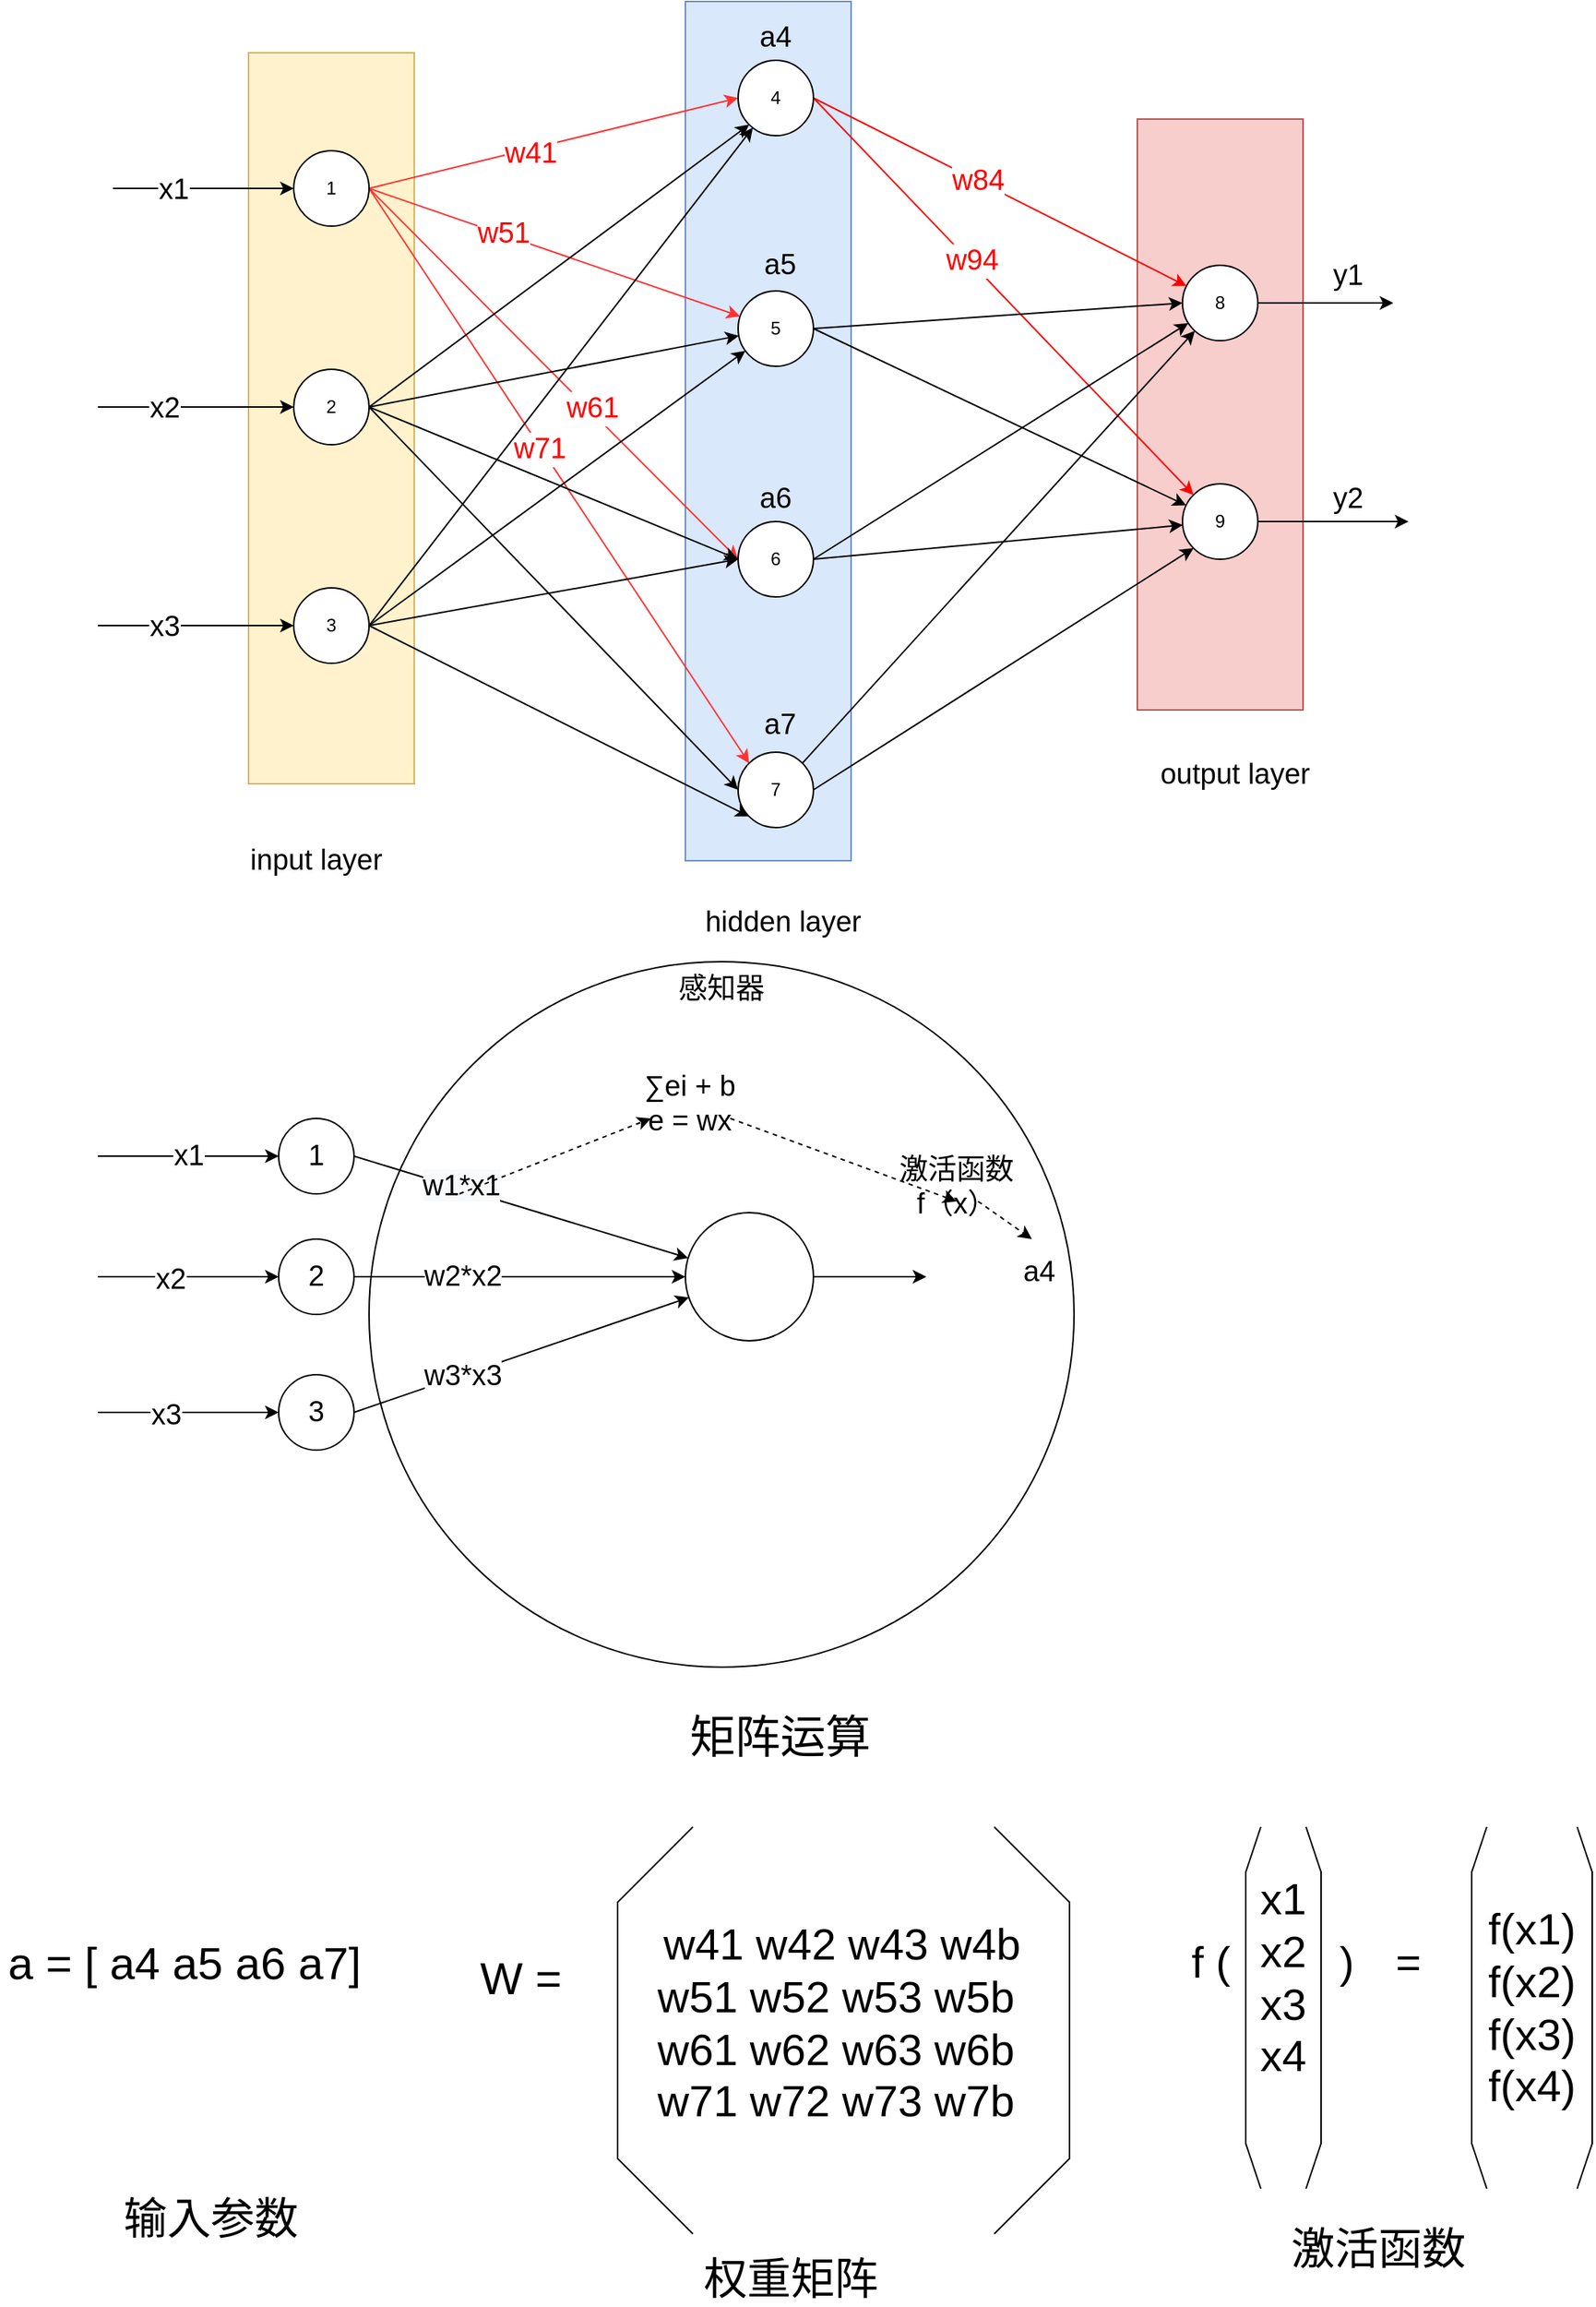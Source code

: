 <mxfile version="11.2.4" type="github" pages="1"><diagram id="6e1H5yw4BZ5C3E8LEhjU" name="第 1 页"><mxGraphModel dx="2249" dy="796" grid="1" gridSize="10" guides="1" tooltips="1" connect="1" arrows="1" fold="1" page="1" pageScale="1" pageWidth="827" pageHeight="1169" math="0" shadow="0"><root><mxCell id="0"/><mxCell id="1" parent="0"/><mxCell id="CEEAkWPsTN2MYeZRt6l1-1" value="x1" style="edgeStyle=none;rounded=0;orthogonalLoop=1;jettySize=auto;html=1;exitX=0;exitY=0.5;exitDx=0;exitDy=0;strokeColor=#000000;fontSize=19;fontColor=#000000;entryX=0;entryY=0.5;entryDx=0;entryDy=0;" edge="1" parent="1" target="CEEAkWPsTN2MYeZRt6l1-60"><mxGeometry relative="1" as="geometry"><mxPoint x="-40" y="805" as="sourcePoint"/></mxGeometry></mxCell><mxCell id="CEEAkWPsTN2MYeZRt6l1-2" value="感知器" style="ellipse;whiteSpace=wrap;html=1;aspect=fixed;fontSize=19;fontColor=#000000;verticalAlign=top;" vertex="1" parent="1"><mxGeometry x="140" y="676" width="468" height="468" as="geometry"/></mxCell><mxCell id="CEEAkWPsTN2MYeZRt6l1-3" value="" style="rounded=0;whiteSpace=wrap;html=1;fillColor=#f8cecc;strokeColor=#b85450;" vertex="1" parent="1"><mxGeometry x="650" y="117" width="110" height="392" as="geometry"/></mxCell><mxCell id="CEEAkWPsTN2MYeZRt6l1-4" value="" style="rounded=0;whiteSpace=wrap;html=1;fillColor=#dae8fc;strokeColor=#6c8ebf;" vertex="1" parent="1"><mxGeometry x="350" y="39" width="110" height="570" as="geometry"/></mxCell><mxCell id="CEEAkWPsTN2MYeZRt6l1-5" value="" style="rounded=0;whiteSpace=wrap;html=1;fillColor=#fff2cc;strokeColor=#d6b656;" vertex="1" parent="1"><mxGeometry x="60" y="73" width="110" height="485" as="geometry"/></mxCell><mxCell id="CEEAkWPsTN2MYeZRt6l1-6" style="rounded=0;orthogonalLoop=1;jettySize=auto;html=1;exitX=1;exitY=0.5;exitDx=0;exitDy=0;entryX=0;entryY=0.5;entryDx=0;entryDy=0;strokeColor=#FF3333;fontColor=#FF0000;" edge="1" parent="1" source="CEEAkWPsTN2MYeZRt6l1-14" target="CEEAkWPsTN2MYeZRt6l1-29"><mxGeometry relative="1" as="geometry"/></mxCell><mxCell id="CEEAkWPsTN2MYeZRt6l1-7" value="w41" style="text;html=1;resizable=0;points=[];align=center;verticalAlign=middle;labelBackgroundColor=#ffffff;fontSize=19;fontColor=#FF0000;" vertex="1" connectable="0" parent="CEEAkWPsTN2MYeZRt6l1-6"><mxGeometry x="-0.13" y="-3" relative="1" as="geometry"><mxPoint as="offset"/></mxGeometry></mxCell><mxCell id="CEEAkWPsTN2MYeZRt6l1-8" style="edgeStyle=none;rounded=0;orthogonalLoop=1;jettySize=auto;html=1;exitX=1;exitY=0.5;exitDx=0;exitDy=0;strokeColor=#FF3333;fontColor=#FF0000;" edge="1" parent="1" source="CEEAkWPsTN2MYeZRt6l1-14" target="CEEAkWPsTN2MYeZRt6l1-32"><mxGeometry relative="1" as="geometry"/></mxCell><mxCell id="CEEAkWPsTN2MYeZRt6l1-9" value="&lt;font color=&quot;#ff0000&quot;&gt;w51&lt;/font&gt;" style="text;html=1;resizable=0;points=[];align=center;verticalAlign=middle;labelBackgroundColor=#ffffff;fontSize=19;" vertex="1" connectable="0" parent="CEEAkWPsTN2MYeZRt6l1-8"><mxGeometry x="-0.285" y="1" relative="1" as="geometry"><mxPoint as="offset"/></mxGeometry></mxCell><mxCell id="CEEAkWPsTN2MYeZRt6l1-10" style="edgeStyle=none;rounded=0;orthogonalLoop=1;jettySize=auto;html=1;exitX=1;exitY=0.5;exitDx=0;exitDy=0;entryX=0;entryY=0.5;entryDx=0;entryDy=0;strokeColor=#FF3333;fontColor=#FF0000;" edge="1" parent="1" source="CEEAkWPsTN2MYeZRt6l1-14" target="CEEAkWPsTN2MYeZRt6l1-35"><mxGeometry relative="1" as="geometry"/></mxCell><mxCell id="CEEAkWPsTN2MYeZRt6l1-11" value="&lt;font color=&quot;#ff0000&quot;&gt;w61&lt;/font&gt;" style="text;html=1;resizable=0;points=[];align=center;verticalAlign=middle;labelBackgroundColor=#ffffff;fontSize=19;" vertex="1" connectable="0" parent="CEEAkWPsTN2MYeZRt6l1-10"><mxGeometry x="0.202" y="1" relative="1" as="geometry"><mxPoint y="-1" as="offset"/></mxGeometry></mxCell><mxCell id="CEEAkWPsTN2MYeZRt6l1-12" style="edgeStyle=none;rounded=0;orthogonalLoop=1;jettySize=auto;html=1;exitX=1;exitY=0.5;exitDx=0;exitDy=0;entryX=0;entryY=0;entryDx=0;entryDy=0;strokeColor=#FF3333;fontColor=#FF0000;" edge="1" parent="1" source="CEEAkWPsTN2MYeZRt6l1-14" target="CEEAkWPsTN2MYeZRt6l1-38"><mxGeometry relative="1" as="geometry"/></mxCell><mxCell id="CEEAkWPsTN2MYeZRt6l1-13" value="&lt;font color=&quot;#ff0000&quot;&gt;w71&lt;/font&gt;" style="text;html=1;resizable=0;points=[];align=center;verticalAlign=middle;labelBackgroundColor=#ffffff;fontSize=19;" vertex="1" connectable="0" parent="CEEAkWPsTN2MYeZRt6l1-12"><mxGeometry x="-0.096" y="-1" relative="1" as="geometry"><mxPoint as="offset"/></mxGeometry></mxCell><mxCell id="CEEAkWPsTN2MYeZRt6l1-14" value="1" style="ellipse;whiteSpace=wrap;html=1;aspect=fixed;" vertex="1" parent="1"><mxGeometry x="90" y="138" width="50" height="50" as="geometry"/></mxCell><mxCell id="CEEAkWPsTN2MYeZRt6l1-15" style="edgeStyle=none;rounded=0;orthogonalLoop=1;jettySize=auto;html=1;exitX=1;exitY=0.5;exitDx=0;exitDy=0;entryX=0;entryY=1;entryDx=0;entryDy=0;" edge="1" parent="1" source="CEEAkWPsTN2MYeZRt6l1-19" target="CEEAkWPsTN2MYeZRt6l1-29"><mxGeometry relative="1" as="geometry"/></mxCell><mxCell id="CEEAkWPsTN2MYeZRt6l1-16" style="edgeStyle=none;rounded=0;orthogonalLoop=1;jettySize=auto;html=1;exitX=1;exitY=0.5;exitDx=0;exitDy=0;" edge="1" parent="1" source="CEEAkWPsTN2MYeZRt6l1-19" target="CEEAkWPsTN2MYeZRt6l1-32"><mxGeometry relative="1" as="geometry"/></mxCell><mxCell id="CEEAkWPsTN2MYeZRt6l1-17" style="edgeStyle=none;rounded=0;orthogonalLoop=1;jettySize=auto;html=1;exitX=1;exitY=0.5;exitDx=0;exitDy=0;entryX=0;entryY=0.5;entryDx=0;entryDy=0;" edge="1" parent="1" source="CEEAkWPsTN2MYeZRt6l1-19" target="CEEAkWPsTN2MYeZRt6l1-35"><mxGeometry relative="1" as="geometry"/></mxCell><mxCell id="CEEAkWPsTN2MYeZRt6l1-18" style="edgeStyle=none;rounded=0;orthogonalLoop=1;jettySize=auto;html=1;exitX=1;exitY=0.5;exitDx=0;exitDy=0;entryX=0;entryY=0.5;entryDx=0;entryDy=0;" edge="1" parent="1" source="CEEAkWPsTN2MYeZRt6l1-19" target="CEEAkWPsTN2MYeZRt6l1-38"><mxGeometry relative="1" as="geometry"/></mxCell><mxCell id="CEEAkWPsTN2MYeZRt6l1-19" value="2" style="ellipse;whiteSpace=wrap;html=1;aspect=fixed;" vertex="1" parent="1"><mxGeometry x="90" y="283" width="50" height="50" as="geometry"/></mxCell><mxCell id="CEEAkWPsTN2MYeZRt6l1-20" style="edgeStyle=none;rounded=0;orthogonalLoop=1;jettySize=auto;html=1;exitX=1;exitY=0.5;exitDx=0;exitDy=0;" edge="1" parent="1" source="CEEAkWPsTN2MYeZRt6l1-24" target="CEEAkWPsTN2MYeZRt6l1-29"><mxGeometry relative="1" as="geometry"/></mxCell><mxCell id="CEEAkWPsTN2MYeZRt6l1-21" style="edgeStyle=none;rounded=0;orthogonalLoop=1;jettySize=auto;html=1;exitX=1;exitY=0.5;exitDx=0;exitDy=0;" edge="1" parent="1" source="CEEAkWPsTN2MYeZRt6l1-24" target="CEEAkWPsTN2MYeZRt6l1-32"><mxGeometry relative="1" as="geometry"/></mxCell><mxCell id="CEEAkWPsTN2MYeZRt6l1-22" style="edgeStyle=none;rounded=0;orthogonalLoop=1;jettySize=auto;html=1;exitX=1;exitY=0.5;exitDx=0;exitDy=0;entryX=0;entryY=0.5;entryDx=0;entryDy=0;" edge="1" parent="1" source="CEEAkWPsTN2MYeZRt6l1-24" target="CEEAkWPsTN2MYeZRt6l1-35"><mxGeometry relative="1" as="geometry"/></mxCell><mxCell id="CEEAkWPsTN2MYeZRt6l1-23" style="edgeStyle=none;rounded=0;orthogonalLoop=1;jettySize=auto;html=1;exitX=1;exitY=0.5;exitDx=0;exitDy=0;entryX=0;entryY=1;entryDx=0;entryDy=0;" edge="1" parent="1" source="CEEAkWPsTN2MYeZRt6l1-24" target="CEEAkWPsTN2MYeZRt6l1-38"><mxGeometry relative="1" as="geometry"/></mxCell><mxCell id="CEEAkWPsTN2MYeZRt6l1-24" value="3" style="ellipse;whiteSpace=wrap;html=1;aspect=fixed;" vertex="1" parent="1"><mxGeometry x="90" y="428" width="50" height="50" as="geometry"/></mxCell><mxCell id="CEEAkWPsTN2MYeZRt6l1-25" style="edgeStyle=none;rounded=0;orthogonalLoop=1;jettySize=auto;html=1;exitX=1;exitY=0.5;exitDx=0;exitDy=0;fontColor=#FF0000;strokeColor=#FF0000;" edge="1" parent="1" source="CEEAkWPsTN2MYeZRt6l1-29" target="CEEAkWPsTN2MYeZRt6l1-39"><mxGeometry relative="1" as="geometry"/></mxCell><mxCell id="CEEAkWPsTN2MYeZRt6l1-26" value="&lt;font color=&quot;#ff0000&quot;&gt;w84&lt;/font&gt;" style="text;html=1;resizable=0;points=[];align=center;verticalAlign=middle;labelBackgroundColor=#ffffff;fontSize=19;fontColor=#000000;" vertex="1" connectable="0" parent="CEEAkWPsTN2MYeZRt6l1-25"><mxGeometry x="-0.125" relative="1" as="geometry"><mxPoint as="offset"/></mxGeometry></mxCell><mxCell id="CEEAkWPsTN2MYeZRt6l1-27" style="edgeStyle=none;rounded=0;orthogonalLoop=1;jettySize=auto;html=1;exitX=1;exitY=0.5;exitDx=0;exitDy=0;entryX=0;entryY=0;entryDx=0;entryDy=0;strokeColor=#FF0000;" edge="1" parent="1" source="CEEAkWPsTN2MYeZRt6l1-29" target="CEEAkWPsTN2MYeZRt6l1-41"><mxGeometry relative="1" as="geometry"/></mxCell><mxCell id="CEEAkWPsTN2MYeZRt6l1-28" value="w94" style="text;html=1;resizable=0;points=[];align=center;verticalAlign=middle;labelBackgroundColor=#ffffff;fontSize=19;fontColor=#FF0000;" vertex="1" connectable="0" parent="CEEAkWPsTN2MYeZRt6l1-27"><mxGeometry x="-0.177" y="1" relative="1" as="geometry"><mxPoint as="offset"/></mxGeometry></mxCell><mxCell id="CEEAkWPsTN2MYeZRt6l1-29" value="4" style="ellipse;whiteSpace=wrap;html=1;aspect=fixed;" vertex="1" parent="1"><mxGeometry x="385" y="78" width="50" height="50" as="geometry"/></mxCell><mxCell id="CEEAkWPsTN2MYeZRt6l1-30" style="edgeStyle=none;rounded=0;orthogonalLoop=1;jettySize=auto;html=1;exitX=1;exitY=0.5;exitDx=0;exitDy=0;entryX=0;entryY=0.5;entryDx=0;entryDy=0;" edge="1" parent="1" source="CEEAkWPsTN2MYeZRt6l1-32" target="CEEAkWPsTN2MYeZRt6l1-39"><mxGeometry relative="1" as="geometry"/></mxCell><mxCell id="CEEAkWPsTN2MYeZRt6l1-31" style="edgeStyle=none;rounded=0;orthogonalLoop=1;jettySize=auto;html=1;exitX=1;exitY=0.5;exitDx=0;exitDy=0;" edge="1" parent="1" source="CEEAkWPsTN2MYeZRt6l1-32" target="CEEAkWPsTN2MYeZRt6l1-41"><mxGeometry relative="1" as="geometry"/></mxCell><mxCell id="CEEAkWPsTN2MYeZRt6l1-32" value="5" style="ellipse;whiteSpace=wrap;html=1;aspect=fixed;" vertex="1" parent="1"><mxGeometry x="385" y="231" width="50" height="50" as="geometry"/></mxCell><mxCell id="CEEAkWPsTN2MYeZRt6l1-33" style="edgeStyle=none;rounded=0;orthogonalLoop=1;jettySize=auto;html=1;exitX=1;exitY=0.5;exitDx=0;exitDy=0;" edge="1" parent="1" source="CEEAkWPsTN2MYeZRt6l1-35" target="CEEAkWPsTN2MYeZRt6l1-39"><mxGeometry relative="1" as="geometry"/></mxCell><mxCell id="CEEAkWPsTN2MYeZRt6l1-34" style="edgeStyle=none;rounded=0;orthogonalLoop=1;jettySize=auto;html=1;exitX=1;exitY=0.5;exitDx=0;exitDy=0;" edge="1" parent="1" source="CEEAkWPsTN2MYeZRt6l1-35" target="CEEAkWPsTN2MYeZRt6l1-41"><mxGeometry relative="1" as="geometry"/></mxCell><mxCell id="CEEAkWPsTN2MYeZRt6l1-35" value="6" style="ellipse;whiteSpace=wrap;html=1;aspect=fixed;" vertex="1" parent="1"><mxGeometry x="385" y="384" width="50" height="50" as="geometry"/></mxCell><mxCell id="CEEAkWPsTN2MYeZRt6l1-36" style="edgeStyle=none;rounded=0;orthogonalLoop=1;jettySize=auto;html=1;exitX=1;exitY=0;exitDx=0;exitDy=0;" edge="1" parent="1" source="CEEAkWPsTN2MYeZRt6l1-38" target="CEEAkWPsTN2MYeZRt6l1-39"><mxGeometry relative="1" as="geometry"/></mxCell><mxCell id="CEEAkWPsTN2MYeZRt6l1-37" style="edgeStyle=none;rounded=0;orthogonalLoop=1;jettySize=auto;html=1;exitX=1;exitY=0.5;exitDx=0;exitDy=0;entryX=0;entryY=1;entryDx=0;entryDy=0;" edge="1" parent="1" source="CEEAkWPsTN2MYeZRt6l1-38" target="CEEAkWPsTN2MYeZRt6l1-41"><mxGeometry relative="1" as="geometry"/></mxCell><mxCell id="CEEAkWPsTN2MYeZRt6l1-38" value="7" style="ellipse;whiteSpace=wrap;html=1;aspect=fixed;" vertex="1" parent="1"><mxGeometry x="385" y="537" width="50" height="50" as="geometry"/></mxCell><mxCell id="CEEAkWPsTN2MYeZRt6l1-39" value="8" style="ellipse;whiteSpace=wrap;html=1;aspect=fixed;" vertex="1" parent="1"><mxGeometry x="680" y="214" width="50" height="50" as="geometry"/></mxCell><mxCell id="CEEAkWPsTN2MYeZRt6l1-40" style="edgeStyle=none;rounded=0;orthogonalLoop=1;jettySize=auto;html=1;exitX=1;exitY=0.5;exitDx=0;exitDy=0;strokeColor=#000000;fontSize=19;fontColor=#FF0000;" edge="1" parent="1" source="CEEAkWPsTN2MYeZRt6l1-41"><mxGeometry relative="1" as="geometry"><mxPoint x="830" y="384" as="targetPoint"/></mxGeometry></mxCell><mxCell id="CEEAkWPsTN2MYeZRt6l1-41" value="9" style="ellipse;whiteSpace=wrap;html=1;aspect=fixed;" vertex="1" parent="1"><mxGeometry x="680" y="359" width="50" height="50" as="geometry"/></mxCell><mxCell id="CEEAkWPsTN2MYeZRt6l1-42" value="input layer" style="text;html=1;strokeColor=none;fillColor=none;align=center;verticalAlign=middle;whiteSpace=wrap;rounded=0;fontSize=19;" vertex="1" parent="1"><mxGeometry x="60" y="599" width="90" height="20" as="geometry"/></mxCell><mxCell id="CEEAkWPsTN2MYeZRt6l1-43" value="hidden layer" style="text;html=1;strokeColor=none;fillColor=none;align=center;verticalAlign=middle;whiteSpace=wrap;rounded=0;fontSize=19;" vertex="1" parent="1"><mxGeometry x="360" y="640" width="110" height="20" as="geometry"/></mxCell><mxCell id="CEEAkWPsTN2MYeZRt6l1-44" value="output layer" style="text;html=1;strokeColor=none;fillColor=none;align=center;verticalAlign=middle;whiteSpace=wrap;rounded=0;fontSize=19;" vertex="1" parent="1"><mxGeometry x="660" y="542" width="110" height="20" as="geometry"/></mxCell><mxCell id="CEEAkWPsTN2MYeZRt6l1-45" value="" style="endArrow=classic;html=1;fontSize=19;entryX=0;entryY=0.5;entryDx=0;entryDy=0;" edge="1" parent="1" target="CEEAkWPsTN2MYeZRt6l1-14"><mxGeometry width="50" height="50" relative="1" as="geometry"><mxPoint x="-30" y="163" as="sourcePoint"/><mxPoint x="110" y="690" as="targetPoint"/></mxGeometry></mxCell><mxCell id="CEEAkWPsTN2MYeZRt6l1-46" value="x1" style="text;html=1;resizable=0;points=[];align=center;verticalAlign=middle;labelBackgroundColor=#ffffff;fontSize=19;" vertex="1" connectable="0" parent="CEEAkWPsTN2MYeZRt6l1-45"><mxGeometry x="-0.332" y="-1" relative="1" as="geometry"><mxPoint as="offset"/></mxGeometry></mxCell><mxCell id="CEEAkWPsTN2MYeZRt6l1-47" value="" style="endArrow=classic;html=1;fontSize=19;entryX=0;entryY=0.5;entryDx=0;entryDy=0;" edge="1" parent="1" target="CEEAkWPsTN2MYeZRt6l1-19"><mxGeometry width="50" height="50" relative="1" as="geometry"><mxPoint x="-40" y="308" as="sourcePoint"/><mxPoint x="90" y="320" as="targetPoint"/></mxGeometry></mxCell><mxCell id="CEEAkWPsTN2MYeZRt6l1-48" value="x2" style="text;html=1;resizable=0;points=[];align=center;verticalAlign=middle;labelBackgroundColor=#ffffff;fontSize=19;" vertex="1" connectable="0" parent="CEEAkWPsTN2MYeZRt6l1-47"><mxGeometry x="-0.332" y="-1" relative="1" as="geometry"><mxPoint as="offset"/></mxGeometry></mxCell><mxCell id="CEEAkWPsTN2MYeZRt6l1-49" value="" style="endArrow=classic;html=1;fontSize=19;entryX=0;entryY=0.5;entryDx=0;entryDy=0;" edge="1" parent="1" target="CEEAkWPsTN2MYeZRt6l1-24"><mxGeometry width="50" height="50" relative="1" as="geometry"><mxPoint x="-40" y="453" as="sourcePoint"/><mxPoint x="80" y="440" as="targetPoint"/></mxGeometry></mxCell><mxCell id="CEEAkWPsTN2MYeZRt6l1-50" value="x3" style="text;html=1;resizable=0;points=[];align=center;verticalAlign=middle;labelBackgroundColor=#ffffff;fontSize=19;" vertex="1" connectable="0" parent="CEEAkWPsTN2MYeZRt6l1-49"><mxGeometry x="-0.332" y="-1" relative="1" as="geometry"><mxPoint as="offset"/></mxGeometry></mxCell><mxCell id="CEEAkWPsTN2MYeZRt6l1-51" value="a4" style="text;html=1;strokeColor=none;fillColor=none;align=center;verticalAlign=middle;whiteSpace=wrap;rounded=0;fontSize=19;fontColor=#000000;" vertex="1" parent="1"><mxGeometry x="390" y="53" width="40" height="20" as="geometry"/></mxCell><mxCell id="CEEAkWPsTN2MYeZRt6l1-52" value="a6" style="text;html=1;strokeColor=none;fillColor=none;align=center;verticalAlign=middle;whiteSpace=wrap;rounded=0;fontSize=19;fontColor=#000000;" vertex="1" parent="1"><mxGeometry x="390" y="359" width="40" height="20" as="geometry"/></mxCell><mxCell id="CEEAkWPsTN2MYeZRt6l1-53" value="a5" style="text;html=1;strokeColor=none;fillColor=none;align=center;verticalAlign=middle;whiteSpace=wrap;rounded=0;fontSize=19;fontColor=#000000;" vertex="1" parent="1"><mxGeometry x="393" y="204" width="40" height="20" as="geometry"/></mxCell><mxCell id="CEEAkWPsTN2MYeZRt6l1-54" value="a7" style="text;html=1;strokeColor=none;fillColor=none;align=center;verticalAlign=middle;whiteSpace=wrap;rounded=0;fontSize=19;fontColor=#000000;" vertex="1" parent="1"><mxGeometry x="393" y="509" width="40" height="20" as="geometry"/></mxCell><mxCell id="CEEAkWPsTN2MYeZRt6l1-55" value="" style="endArrow=classic;html=1;strokeColor=#000000;fontSize=19;fontColor=#FF0000;exitX=1;exitY=0.5;exitDx=0;exitDy=0;" edge="1" parent="1" source="CEEAkWPsTN2MYeZRt6l1-39"><mxGeometry width="50" height="50" relative="1" as="geometry"><mxPoint x="770" y="270" as="sourcePoint"/><mxPoint x="820" y="239" as="targetPoint"/></mxGeometry></mxCell><mxCell id="CEEAkWPsTN2MYeZRt6l1-56" value="y1" style="text;html=1;strokeColor=none;fillColor=none;align=center;verticalAlign=middle;whiteSpace=wrap;rounded=0;fontSize=19;fontColor=#000000;" vertex="1" parent="1"><mxGeometry x="770" y="211" width="40" height="20" as="geometry"/></mxCell><mxCell id="CEEAkWPsTN2MYeZRt6l1-57" value="y2" style="text;html=1;strokeColor=none;fillColor=none;align=center;verticalAlign=middle;whiteSpace=wrap;rounded=0;fontSize=19;fontColor=#000000;" vertex="1" parent="1"><mxGeometry x="770" y="359" width="40" height="20" as="geometry"/></mxCell><mxCell id="CEEAkWPsTN2MYeZRt6l1-58" style="edgeStyle=none;rounded=0;orthogonalLoop=1;jettySize=auto;html=1;exitX=1;exitY=0.5;exitDx=0;exitDy=0;strokeColor=#000000;fontSize=19;fontColor=#000000;" edge="1" parent="1" source="CEEAkWPsTN2MYeZRt6l1-60" target="CEEAkWPsTN2MYeZRt6l1-72"><mxGeometry relative="1" as="geometry"/></mxCell><mxCell id="CEEAkWPsTN2MYeZRt6l1-59" value="&lt;span style=&quot;white-space: normal ; background-color: rgb(248 , 249 , 250)&quot;&gt;w1*x1&lt;/span&gt;" style="text;html=1;resizable=0;points=[];align=center;verticalAlign=middle;labelBackgroundColor=#ffffff;fontSize=19;fontColor=#000000;" vertex="1" connectable="0" parent="CEEAkWPsTN2MYeZRt6l1-58"><mxGeometry x="-0.371" y="2" relative="1" as="geometry"><mxPoint as="offset"/></mxGeometry></mxCell><mxCell id="CEEAkWPsTN2MYeZRt6l1-60" value="1" style="ellipse;whiteSpace=wrap;html=1;aspect=fixed;fontSize=19;fontColor=#000000;" vertex="1" parent="1"><mxGeometry x="80" y="780" width="50" height="50" as="geometry"/></mxCell><mxCell id="CEEAkWPsTN2MYeZRt6l1-61" style="edgeStyle=none;rounded=0;orthogonalLoop=1;jettySize=auto;html=1;exitX=1;exitY=0.5;exitDx=0;exitDy=0;strokeColor=#000000;fontSize=19;fontColor=#000000;" edge="1" parent="1" source="CEEAkWPsTN2MYeZRt6l1-65" target="CEEAkWPsTN2MYeZRt6l1-72"><mxGeometry relative="1" as="geometry"/></mxCell><mxCell id="CEEAkWPsTN2MYeZRt6l1-62" value="w2*x2" style="text;html=1;resizable=0;points=[];align=center;verticalAlign=middle;labelBackgroundColor=#ffffff;fontSize=19;fontColor=#000000;" vertex="1" connectable="0" parent="CEEAkWPsTN2MYeZRt6l1-61"><mxGeometry x="-0.346" relative="1" as="geometry"><mxPoint as="offset"/></mxGeometry></mxCell><mxCell id="CEEAkWPsTN2MYeZRt6l1-63" style="edgeStyle=none;rounded=0;orthogonalLoop=1;jettySize=auto;html=1;exitX=0;exitY=0.5;exitDx=0;exitDy=0;strokeColor=#000000;fontSize=19;fontColor=#000000;entryX=0;entryY=0.5;entryDx=0;entryDy=0;" edge="1" parent="1" target="CEEAkWPsTN2MYeZRt6l1-65"><mxGeometry relative="1" as="geometry"><mxPoint x="-40" y="885" as="sourcePoint"/></mxGeometry></mxCell><mxCell id="CEEAkWPsTN2MYeZRt6l1-64" value="x2" style="text;html=1;resizable=0;points=[];align=center;verticalAlign=middle;labelBackgroundColor=#ffffff;fontSize=19;fontColor=#000000;" vertex="1" connectable="0" parent="CEEAkWPsTN2MYeZRt6l1-63"><mxGeometry x="-0.212" y="-2" relative="1" as="geometry"><mxPoint as="offset"/></mxGeometry></mxCell><mxCell id="CEEAkWPsTN2MYeZRt6l1-65" value="2" style="ellipse;whiteSpace=wrap;html=1;aspect=fixed;fontSize=19;fontColor=#000000;" vertex="1" parent="1"><mxGeometry x="80" y="860" width="50" height="50" as="geometry"/></mxCell><mxCell id="CEEAkWPsTN2MYeZRt6l1-66" style="edgeStyle=none;rounded=0;orthogonalLoop=1;jettySize=auto;html=1;exitX=1;exitY=0.5;exitDx=0;exitDy=0;strokeColor=#000000;fontSize=19;fontColor=#000000;" edge="1" parent="1" source="CEEAkWPsTN2MYeZRt6l1-70" target="CEEAkWPsTN2MYeZRt6l1-72"><mxGeometry relative="1" as="geometry"/></mxCell><mxCell id="CEEAkWPsTN2MYeZRt6l1-67" value="w3*x3" style="text;html=1;resizable=0;points=[];align=center;verticalAlign=middle;labelBackgroundColor=#ffffff;fontSize=19;fontColor=#000000;" vertex="1" connectable="0" parent="CEEAkWPsTN2MYeZRt6l1-66"><mxGeometry x="-0.357" relative="1" as="geometry"><mxPoint as="offset"/></mxGeometry></mxCell><mxCell id="CEEAkWPsTN2MYeZRt6l1-68" style="edgeStyle=none;rounded=0;orthogonalLoop=1;jettySize=auto;html=1;exitX=0;exitY=0.5;exitDx=0;exitDy=0;strokeColor=#000000;fontSize=19;fontColor=#000000;entryX=0;entryY=0.5;entryDx=0;entryDy=0;" edge="1" parent="1" target="CEEAkWPsTN2MYeZRt6l1-70"><mxGeometry relative="1" as="geometry"><mxPoint x="-40" y="975" as="sourcePoint"/></mxGeometry></mxCell><mxCell id="CEEAkWPsTN2MYeZRt6l1-69" value="x3" style="text;html=1;resizable=0;points=[];align=center;verticalAlign=middle;labelBackgroundColor=#ffffff;fontSize=19;fontColor=#000000;" vertex="1" connectable="0" parent="CEEAkWPsTN2MYeZRt6l1-68"><mxGeometry x="-0.262" y="-2" relative="1" as="geometry"><mxPoint as="offset"/></mxGeometry></mxCell><mxCell id="CEEAkWPsTN2MYeZRt6l1-70" value="3" style="ellipse;whiteSpace=wrap;html=1;aspect=fixed;fontSize=19;fontColor=#000000;" vertex="1" parent="1"><mxGeometry x="80" y="950" width="50" height="50" as="geometry"/></mxCell><mxCell id="CEEAkWPsTN2MYeZRt6l1-71" style="edgeStyle=none;rounded=0;orthogonalLoop=1;jettySize=auto;html=1;exitX=1;exitY=0.5;exitDx=0;exitDy=0;strokeColor=#000000;fontSize=19;fontColor=#000000;" edge="1" parent="1" source="CEEAkWPsTN2MYeZRt6l1-72"><mxGeometry relative="1" as="geometry"><mxPoint x="510" y="885" as="targetPoint"/></mxGeometry></mxCell><mxCell id="CEEAkWPsTN2MYeZRt6l1-72" value="" style="ellipse;whiteSpace=wrap;html=1;aspect=fixed;fontSize=19;fontColor=#000000;" vertex="1" parent="1"><mxGeometry x="350" y="842.5" width="85" height="85" as="geometry"/></mxCell><mxCell id="CEEAkWPsTN2MYeZRt6l1-73" value="∑ei + b&lt;br&gt;e = wx" style="text;html=1;strokeColor=none;fillColor=none;align=center;verticalAlign=middle;whiteSpace=wrap;rounded=0;fontSize=19;fontColor=#000000;" vertex="1" parent="1"><mxGeometry x="317.5" y="760" width="70" height="20" as="geometry"/></mxCell><mxCell id="CEEAkWPsTN2MYeZRt6l1-74" style="edgeStyle=none;rounded=0;orthogonalLoop=1;jettySize=auto;html=1;exitX=0;exitY=0.5;exitDx=0;exitDy=0;strokeColor=#000000;fontSize=19;fontColor=#000000;" edge="1" parent="1" source="CEEAkWPsTN2MYeZRt6l1-73" target="CEEAkWPsTN2MYeZRt6l1-73"><mxGeometry relative="1" as="geometry"/></mxCell><mxCell id="CEEAkWPsTN2MYeZRt6l1-75" value="激活函数&lt;br&gt;f（x）" style="text;html=1;strokeColor=none;fillColor=none;align=center;verticalAlign=middle;whiteSpace=wrap;rounded=0;fontSize=19;fontColor=#000000;" vertex="1" parent="1"><mxGeometry x="470" y="815" width="120" height="20" as="geometry"/></mxCell><mxCell id="CEEAkWPsTN2MYeZRt6l1-76" value="" style="endArrow=classic;html=1;strokeColor=#000000;fontSize=19;fontColor=#000000;dashed=1;" edge="1" parent="1" target="CEEAkWPsTN2MYeZRt6l1-73"><mxGeometry width="50" height="50" relative="1" as="geometry"><mxPoint x="200" y="830" as="sourcePoint"/><mxPoint x="250" y="780" as="targetPoint"/></mxGeometry></mxCell><mxCell id="CEEAkWPsTN2MYeZRt6l1-77" value="" style="endArrow=classic;html=1;strokeColor=#000000;fontSize=19;fontColor=#000000;entryX=0.5;entryY=1;entryDx=0;entryDy=0;dashed=1;" edge="1" parent="1" source="CEEAkWPsTN2MYeZRt6l1-73" target="CEEAkWPsTN2MYeZRt6l1-75"><mxGeometry width="50" height="50" relative="1" as="geometry"><mxPoint x="380" y="810" as="sourcePoint"/><mxPoint x="430" y="760" as="targetPoint"/></mxGeometry></mxCell><mxCell id="CEEAkWPsTN2MYeZRt6l1-78" value="" style="endArrow=classic;html=1;dashed=1;strokeColor=#000000;fontSize=19;fontColor=#000000;" edge="1" parent="1" source="CEEAkWPsTN2MYeZRt6l1-75"><mxGeometry width="50" height="50" relative="1" as="geometry"><mxPoint x="540" y="890" as="sourcePoint"/><mxPoint x="580" y="860" as="targetPoint"/></mxGeometry></mxCell><mxCell id="CEEAkWPsTN2MYeZRt6l1-79" value="a4" style="text;html=1;strokeColor=none;fillColor=none;align=center;verticalAlign=middle;whiteSpace=wrap;rounded=0;fontSize=19;fontColor=#000000;" vertex="1" parent="1"><mxGeometry x="565" y="872" width="40" height="20" as="geometry"/></mxCell><mxCell id="CEEAkWPsTN2MYeZRt6l1-83" value="矩阵运算" style="text;html=1;strokeColor=none;fillColor=none;align=center;verticalAlign=middle;whiteSpace=wrap;rounded=0;fontSize=30;" vertex="1" parent="1"><mxGeometry x="338" y="1180" width="150" height="20" as="geometry"/></mxCell><mxCell id="CEEAkWPsTN2MYeZRt6l1-84" value="a = [ a4 a5 a6 a7]" style="text;html=1;strokeColor=none;fillColor=none;align=center;verticalAlign=middle;whiteSpace=wrap;rounded=0;fontSize=30;" vertex="1" parent="1"><mxGeometry x="-105" y="1330" width="245" height="20" as="geometry"/></mxCell><mxCell id="CEEAkWPsTN2MYeZRt6l1-87" value="W =&amp;nbsp;" style="text;html=1;strokeColor=none;fillColor=none;align=center;verticalAlign=middle;whiteSpace=wrap;rounded=0;fontSize=30;" vertex="1" parent="1"><mxGeometry x="205" y="1340" width="80" height="20" as="geometry"/></mxCell><mxCell id="CEEAkWPsTN2MYeZRt6l1-92" value="" style="shape=partialRectangle;whiteSpace=wrap;html=1;top=0;bottom=0;fillColor=none;fontSize=47;" vertex="1" parent="1"><mxGeometry x="305" y="1300" width="300" height="170" as="geometry"/></mxCell><mxCell id="CEEAkWPsTN2MYeZRt6l1-93" value="" style="endArrow=none;html=1;fontSize=47;" edge="1" parent="1"><mxGeometry width="50" height="50" relative="1" as="geometry"><mxPoint x="305" y="1300" as="sourcePoint"/><mxPoint x="355" y="1250" as="targetPoint"/></mxGeometry></mxCell><mxCell id="CEEAkWPsTN2MYeZRt6l1-94" value="" style="endArrow=none;html=1;fontSize=47;" edge="1" parent="1"><mxGeometry width="50" height="50" relative="1" as="geometry"><mxPoint x="555" y="1520" as="sourcePoint"/><mxPoint x="605" y="1470" as="targetPoint"/></mxGeometry></mxCell><mxCell id="CEEAkWPsTN2MYeZRt6l1-95" value="" style="endArrow=none;html=1;fontSize=47;exitX=0;exitY=1;exitDx=0;exitDy=0;" edge="1" parent="1" source="CEEAkWPsTN2MYeZRt6l1-92"><mxGeometry width="50" height="50" relative="1" as="geometry"><mxPoint x="355" y="1470" as="sourcePoint"/><mxPoint x="355" y="1520" as="targetPoint"/></mxGeometry></mxCell><mxCell id="CEEAkWPsTN2MYeZRt6l1-96" value="" style="endArrow=none;html=1;fontSize=47;exitX=0;exitY=1;exitDx=0;exitDy=0;" edge="1" parent="1"><mxGeometry width="50" height="50" relative="1" as="geometry"><mxPoint x="555" y="1250" as="sourcePoint"/><mxPoint x="605" y="1300" as="targetPoint"/></mxGeometry></mxCell><mxCell id="CEEAkWPsTN2MYeZRt6l1-97" value="&amp;nbsp;w41 w42 w43 w4b&lt;br style=&quot;font-size: 29px;&quot;&gt;w51 w52 w53 w5b&lt;br style=&quot;font-size: 29px;&quot;&gt;w61 w62 w63 w6b&lt;br style=&quot;font-size: 29px;&quot;&gt;w71 w72 w73 w7b" style="text;html=1;strokeColor=none;fillColor=none;align=center;verticalAlign=middle;whiteSpace=wrap;rounded=0;fontSize=29;" vertex="1" parent="1"><mxGeometry x="325" y="1310" width="250" height="140" as="geometry"/></mxCell><mxCell id="CEEAkWPsTN2MYeZRt6l1-98" value="f (&amp;nbsp; &amp;nbsp; &amp;nbsp; &amp;nbsp; &amp;nbsp;)" style="text;html=1;strokeColor=none;fillColor=none;align=center;verticalAlign=middle;whiteSpace=wrap;rounded=0;fontSize=29;" vertex="1" parent="1"><mxGeometry x="670" y="1330" width="140" height="20" as="geometry"/></mxCell><mxCell id="CEEAkWPsTN2MYeZRt6l1-99" value="" style="shape=partialRectangle;whiteSpace=wrap;html=1;top=0;bottom=0;fillColor=none;fontSize=29;" vertex="1" parent="1"><mxGeometry x="722" y="1280" width="50" height="180" as="geometry"/></mxCell><mxCell id="CEEAkWPsTN2MYeZRt6l1-100" value="" style="endArrow=none;html=1;fontSize=29;" edge="1" parent="1"><mxGeometry width="50" height="50" relative="1" as="geometry"><mxPoint x="722" y="1280" as="sourcePoint"/><mxPoint x="732" y="1250" as="targetPoint"/></mxGeometry></mxCell><mxCell id="CEEAkWPsTN2MYeZRt6l1-101" value="" style="endArrow=none;html=1;fontSize=29;entryX=1;entryY=1;entryDx=0;entryDy=0;" edge="1" parent="1" target="CEEAkWPsTN2MYeZRt6l1-99"><mxGeometry width="50" height="50" relative="1" as="geometry"><mxPoint x="762" y="1490" as="sourcePoint"/><mxPoint x="742" y="1460" as="targetPoint"/></mxGeometry></mxCell><mxCell id="CEEAkWPsTN2MYeZRt6l1-102" value="" style="endArrow=none;html=1;fontSize=29;entryX=0;entryY=1;entryDx=0;entryDy=0;" edge="1" parent="1" target="CEEAkWPsTN2MYeZRt6l1-99"><mxGeometry width="50" height="50" relative="1" as="geometry"><mxPoint x="732" y="1490" as="sourcePoint"/><mxPoint x="732" y="1460" as="targetPoint"/></mxGeometry></mxCell><mxCell id="CEEAkWPsTN2MYeZRt6l1-105" value="" style="endArrow=none;html=1;fontSize=29;exitX=1;exitY=0;exitDx=0;exitDy=0;" edge="1" parent="1" source="CEEAkWPsTN2MYeZRt6l1-99"><mxGeometry width="50" height="50" relative="1" as="geometry"><mxPoint x="762" y="1280" as="sourcePoint"/><mxPoint x="762" y="1250" as="targetPoint"/></mxGeometry></mxCell><mxCell id="CEEAkWPsTN2MYeZRt6l1-106" value="x1&lt;br&gt;x2&lt;br&gt;x3&lt;br&gt;x4" style="text;html=1;strokeColor=none;fillColor=none;align=center;verticalAlign=middle;whiteSpace=wrap;rounded=0;fontSize=29;" vertex="1" parent="1"><mxGeometry x="727" y="1340" width="40" height="20" as="geometry"/></mxCell><mxCell id="CEEAkWPsTN2MYeZRt6l1-109" value="=" style="text;html=1;strokeColor=none;fillColor=none;align=center;verticalAlign=middle;whiteSpace=wrap;rounded=0;fontSize=29;" vertex="1" parent="1"><mxGeometry x="810" y="1330" width="40" height="20" as="geometry"/></mxCell><mxCell id="CEEAkWPsTN2MYeZRt6l1-110" value="" style="endArrow=none;html=1;fontSize=29;" edge="1" parent="1"><mxGeometry width="50" height="50" relative="1" as="geometry"><mxPoint x="872" y="1280" as="sourcePoint"/><mxPoint x="882" y="1250" as="targetPoint"/></mxGeometry></mxCell><mxCell id="CEEAkWPsTN2MYeZRt6l1-111" value="f(x1)&lt;br&gt;f(x2)&lt;br&gt;f(x3)&lt;br&gt;f(x4)" style="shape=partialRectangle;whiteSpace=wrap;html=1;top=0;bottom=0;fillColor=none;fontSize=29;" vertex="1" parent="1"><mxGeometry x="872" y="1280" width="80" height="180" as="geometry"/></mxCell><mxCell id="CEEAkWPsTN2MYeZRt6l1-112" value="" style="endArrow=none;html=1;fontSize=29;entryX=0;entryY=1;entryDx=0;entryDy=0;" edge="1" target="CEEAkWPsTN2MYeZRt6l1-111" parent="1"><mxGeometry width="50" height="50" relative="1" as="geometry"><mxPoint x="882" y="1490" as="sourcePoint"/><mxPoint x="882" y="1460" as="targetPoint"/></mxGeometry></mxCell><mxCell id="CEEAkWPsTN2MYeZRt6l1-113" value="" style="endArrow=none;html=1;fontSize=29;entryX=1;entryY=1;entryDx=0;entryDy=0;" edge="1" target="CEEAkWPsTN2MYeZRt6l1-111" parent="1"><mxGeometry width="50" height="50" relative="1" as="geometry"><mxPoint x="942" y="1490" as="sourcePoint"/><mxPoint x="892" y="1460" as="targetPoint"/></mxGeometry></mxCell><mxCell id="CEEAkWPsTN2MYeZRt6l1-114" value="" style="endArrow=none;html=1;fontSize=29;exitX=1;exitY=0;exitDx=0;exitDy=0;" edge="1" source="CEEAkWPsTN2MYeZRt6l1-111" parent="1"><mxGeometry width="50" height="50" relative="1" as="geometry"><mxPoint x="912" y="1280" as="sourcePoint"/><mxPoint x="942" y="1250" as="targetPoint"/></mxGeometry></mxCell><mxCell id="CEEAkWPsTN2MYeZRt6l1-117" value="输入参数" style="text;html=1;strokeColor=none;fillColor=none;align=center;verticalAlign=middle;whiteSpace=wrap;rounded=0;fontSize=29;" vertex="1" parent="1"><mxGeometry x="-60" y="1500" width="190" height="20" as="geometry"/></mxCell><mxCell id="CEEAkWPsTN2MYeZRt6l1-119" value="权重矩阵" style="text;html=1;strokeColor=none;fillColor=none;align=center;verticalAlign=middle;whiteSpace=wrap;rounded=0;fontSize=29;" vertex="1" parent="1"><mxGeometry x="325" y="1540" width="190" height="20" as="geometry"/></mxCell><mxCell id="CEEAkWPsTN2MYeZRt6l1-120" value="激活函数" style="text;html=1;strokeColor=none;fillColor=none;align=center;verticalAlign=middle;whiteSpace=wrap;rounded=0;fontSize=29;" vertex="1" parent="1"><mxGeometry x="715" y="1520" width="190" height="20" as="geometry"/></mxCell></root></mxGraphModel></diagram></mxfile>
